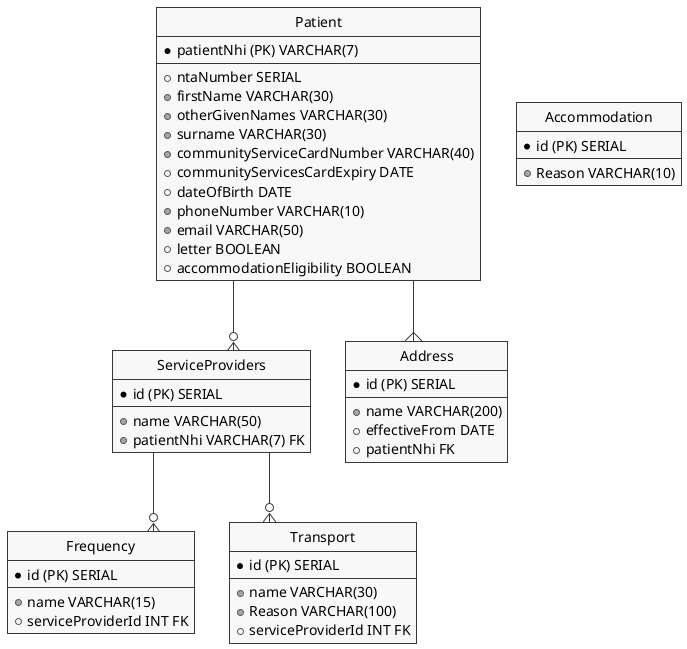 @startuml PatientTravelPortal

skin rose
skinparam Style StrictUML
skinparam LineType ortho
skinparam monochrome true

'Tables
Class Patient {
    * patientNhi (PK) VARCHAR(7)
--
    + ntaNumber SERIAL
    + firstName VARCHAR(30)
    + otherGivenNames VARCHAR(30)
    + surname VARCHAR(30)
    + communityServiceCardNumber VARCHAR(40)
    + communityServicesCardExpiry DATE
    + dateOfBirth DATE
    + phoneNumber VARCHAR(10)
    + email VARCHAR(50)
    + letter BOOLEAN
    + accommodationEligibility BOOLEAN
}

Class ServiceProviders {
    * id (PK) SERIAL
--
    + name VARCHAR(50)
    + patientNhi VARCHAR(7) FK
}

Class Frequency {
    * id (PK) SERIAL
--
    + name VARCHAR(15)
    + serviceProviderId INT FK
}

Class Transport {
    * id (PK) SERIAL
--
    + name VARCHAR(30)
    + Reason VARCHAR(100)
    + serviceProviderId INT FK
}

Class Address { 
    * id (PK) SERIAL
--
    + name VARCHAR(200)
    + effectiveFrom DATE
    + patientNhi FK
}

Class Accommodation {
    * id (PK) SERIAL 
--
    + Reason VARCHAR(10)
}

Patient --o{ ServiceProviders
ServiceProviders --o{Transport
ServiceProviders --o{Frequency
Patient --{Address

@enduml